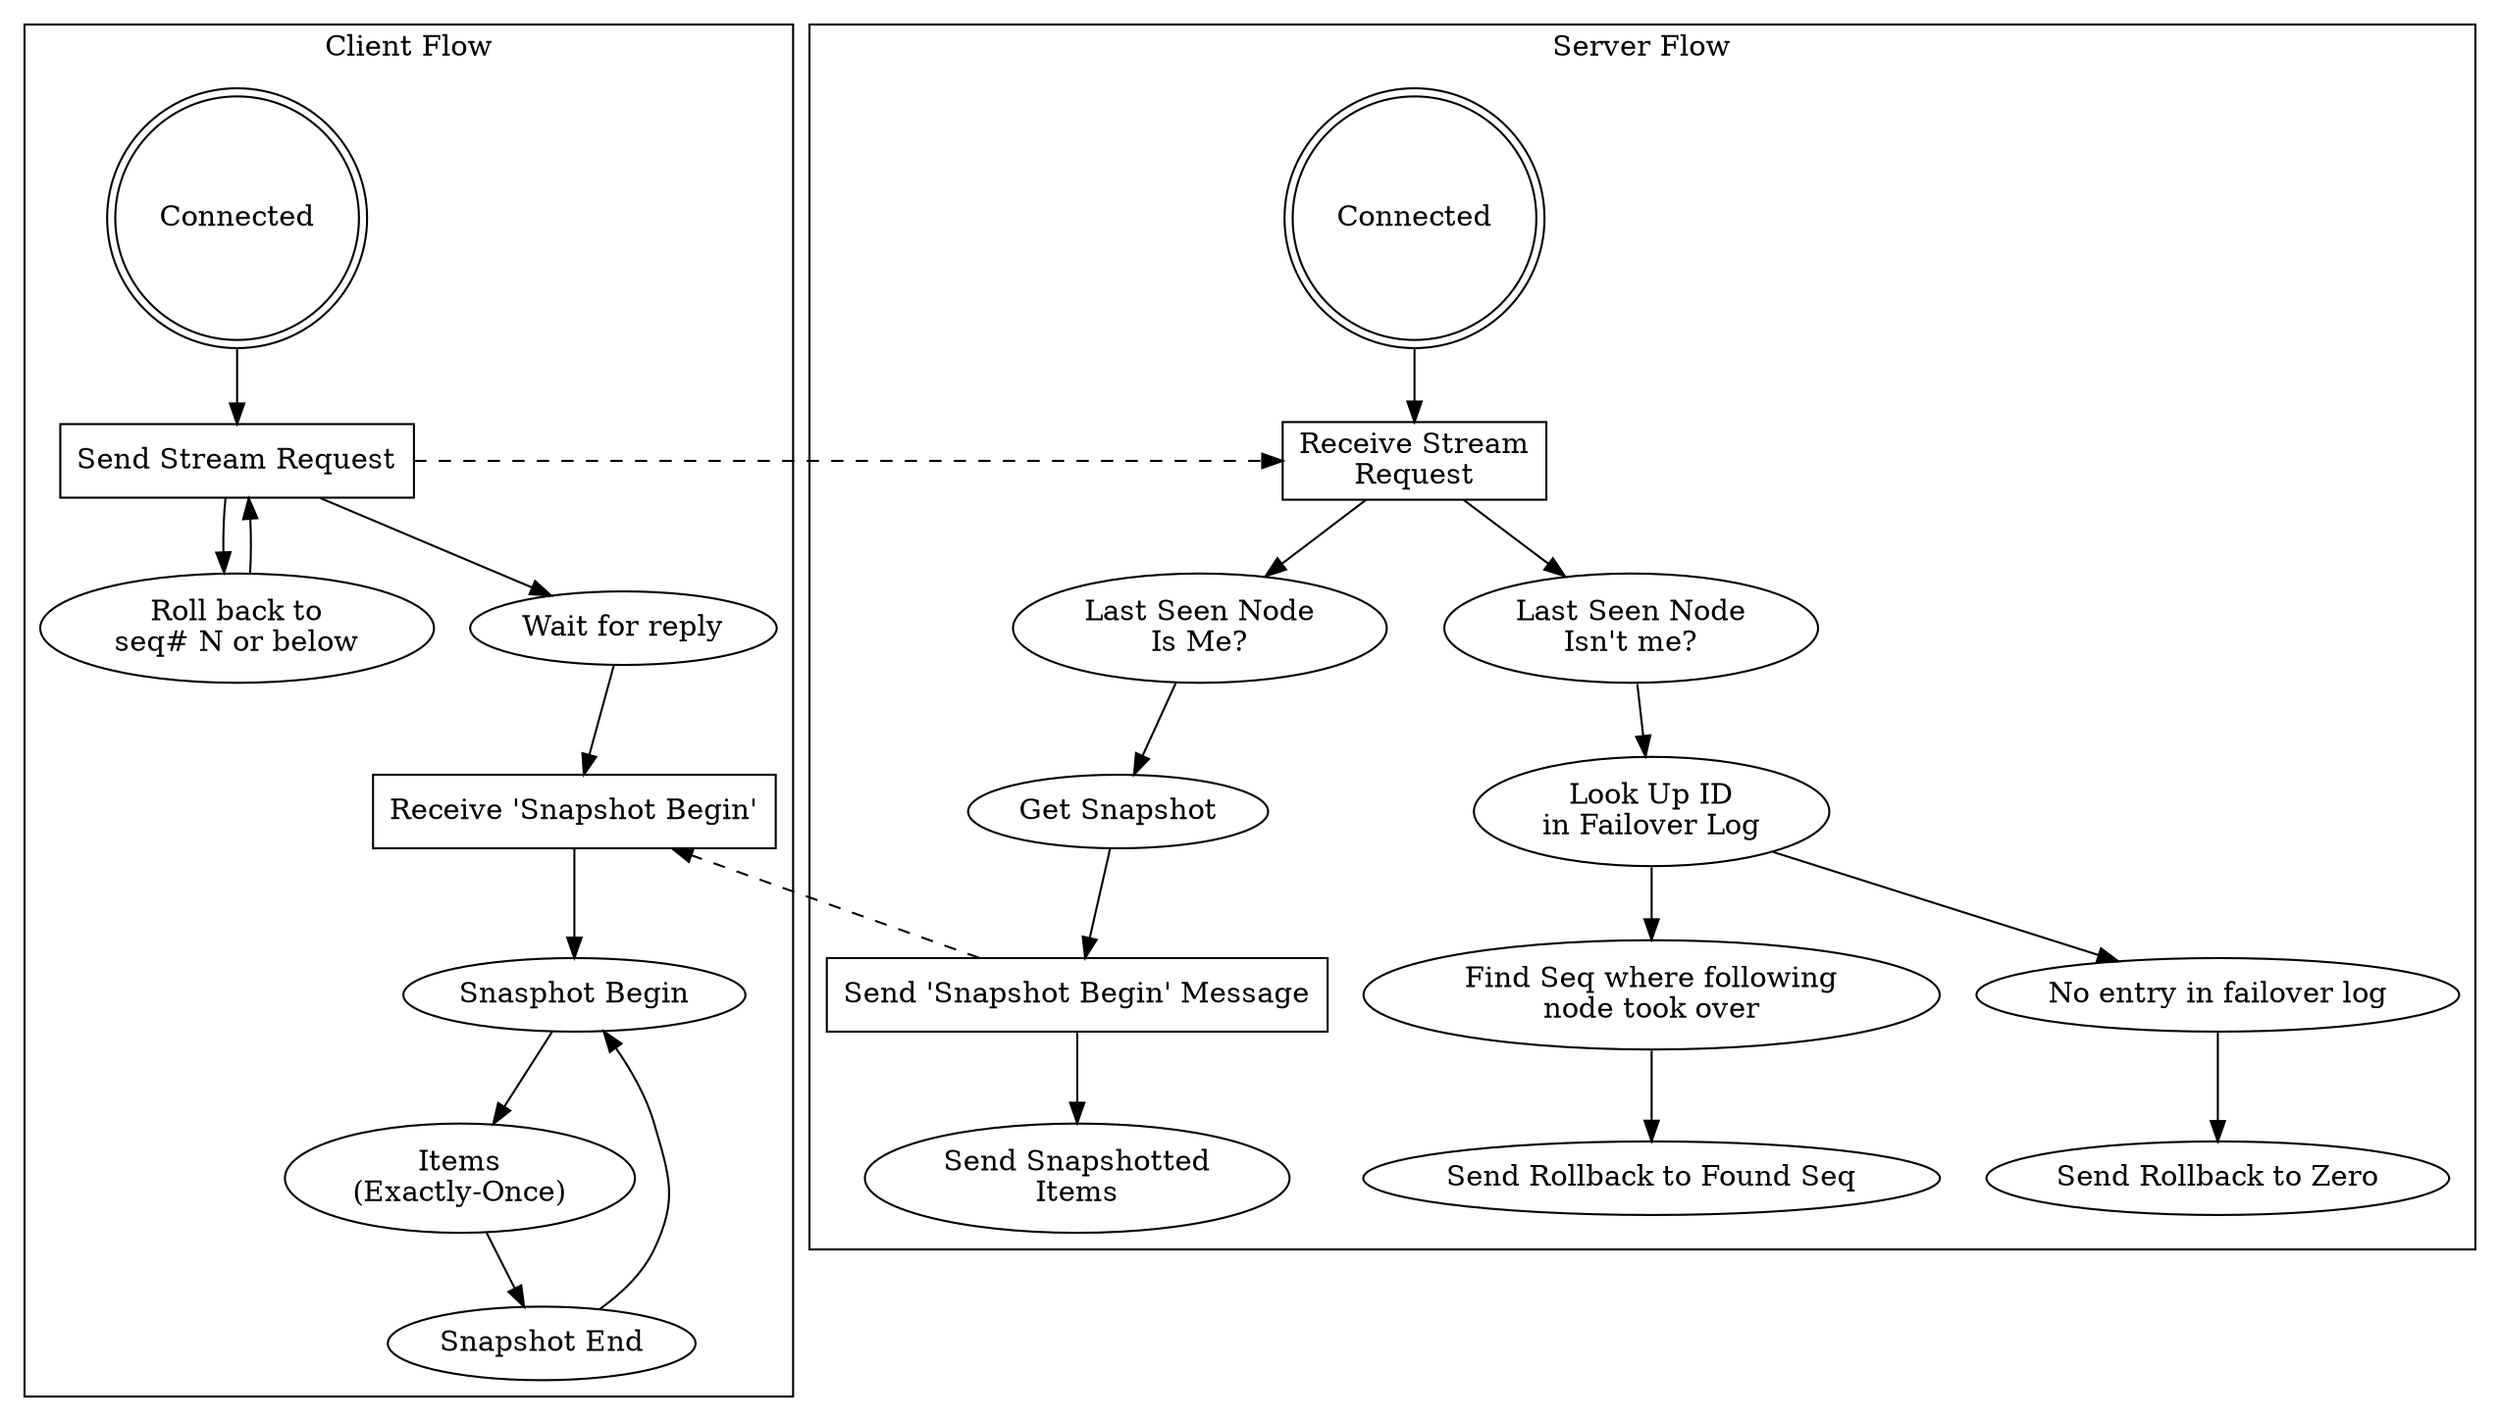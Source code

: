 digraph {
    //node[shape="rect"];

    subgraph clusterC {
        label="Client Flow";
        start [label="Connected", shape="doublecircle"];
        sendsrq [label="Send Stream Request", shape="rect"];
        rollback [label="Roll back to\nseq# N or below"];
        snapbegin [label="Snasphot Begin"];
        items [label="Items\n(Exactly-Once)"];
        snapend [label="Snapshot End"];

        sbegintr [label="Receive 'Snapshot Begin'", shape=rect];

        waitrepl [label="Wait for reply"];

        start->sendsrq;
        sendsrq->rollback;
        sendsrq->waitrepl;
        waitrepl->sbegintr;

        rollback->sendsrq;
        sbegintr->snapbegin;
        snapbegin->items;
        items->snapend;
        snapend->snapbegin;
    }

    sendsrq -> recvsrq [constraint=false, style=dashed];
    ssbmesg -> sbegintr [constraint=false, style=dashed];

    subgraph clusterS {
        label="Server Flow";
        sstart [label="Connected", shape="doublecircle"];
        recvsrq [shape="rect", label="Receive Stream\nRequest"];

        ssmine [label="Last Seen Node\nIs Me?"];
        sstake [label="Get Snapshot"];
        sssend [label="Send Snapshotted\nItems"];

        ssdiff [label="Last Seen Node\nIsn't me?"];
        slookup [label="Look Up ID\nin Failover Log"];

        findnext [label="Find Seq where following\nnode took over"];
        sendrb [label="Send Rollback to Found Seq"];
        notfound [label="No entry in failover log"];
        sendzero [label="Send Rollback to Zero"];

        slookup->findnext;
        findnext->sendrb;
        //sendrb->recvsrq;

        slookup->notfound;
        notfound->sendzero;
        //sendzero->recvsrq;

        ssbmesg [label="Send 'Snapshot Begin' Message"
                 shape="rect"];
        sstart->recvsrq;
        recvsrq->ssmine;
        recvsrq->ssdiff;
        ssmine->sstake;
        sstake->ssbmesg;
        ssbmesg->sssend;
        ssdiff->slookup;

    }

}
